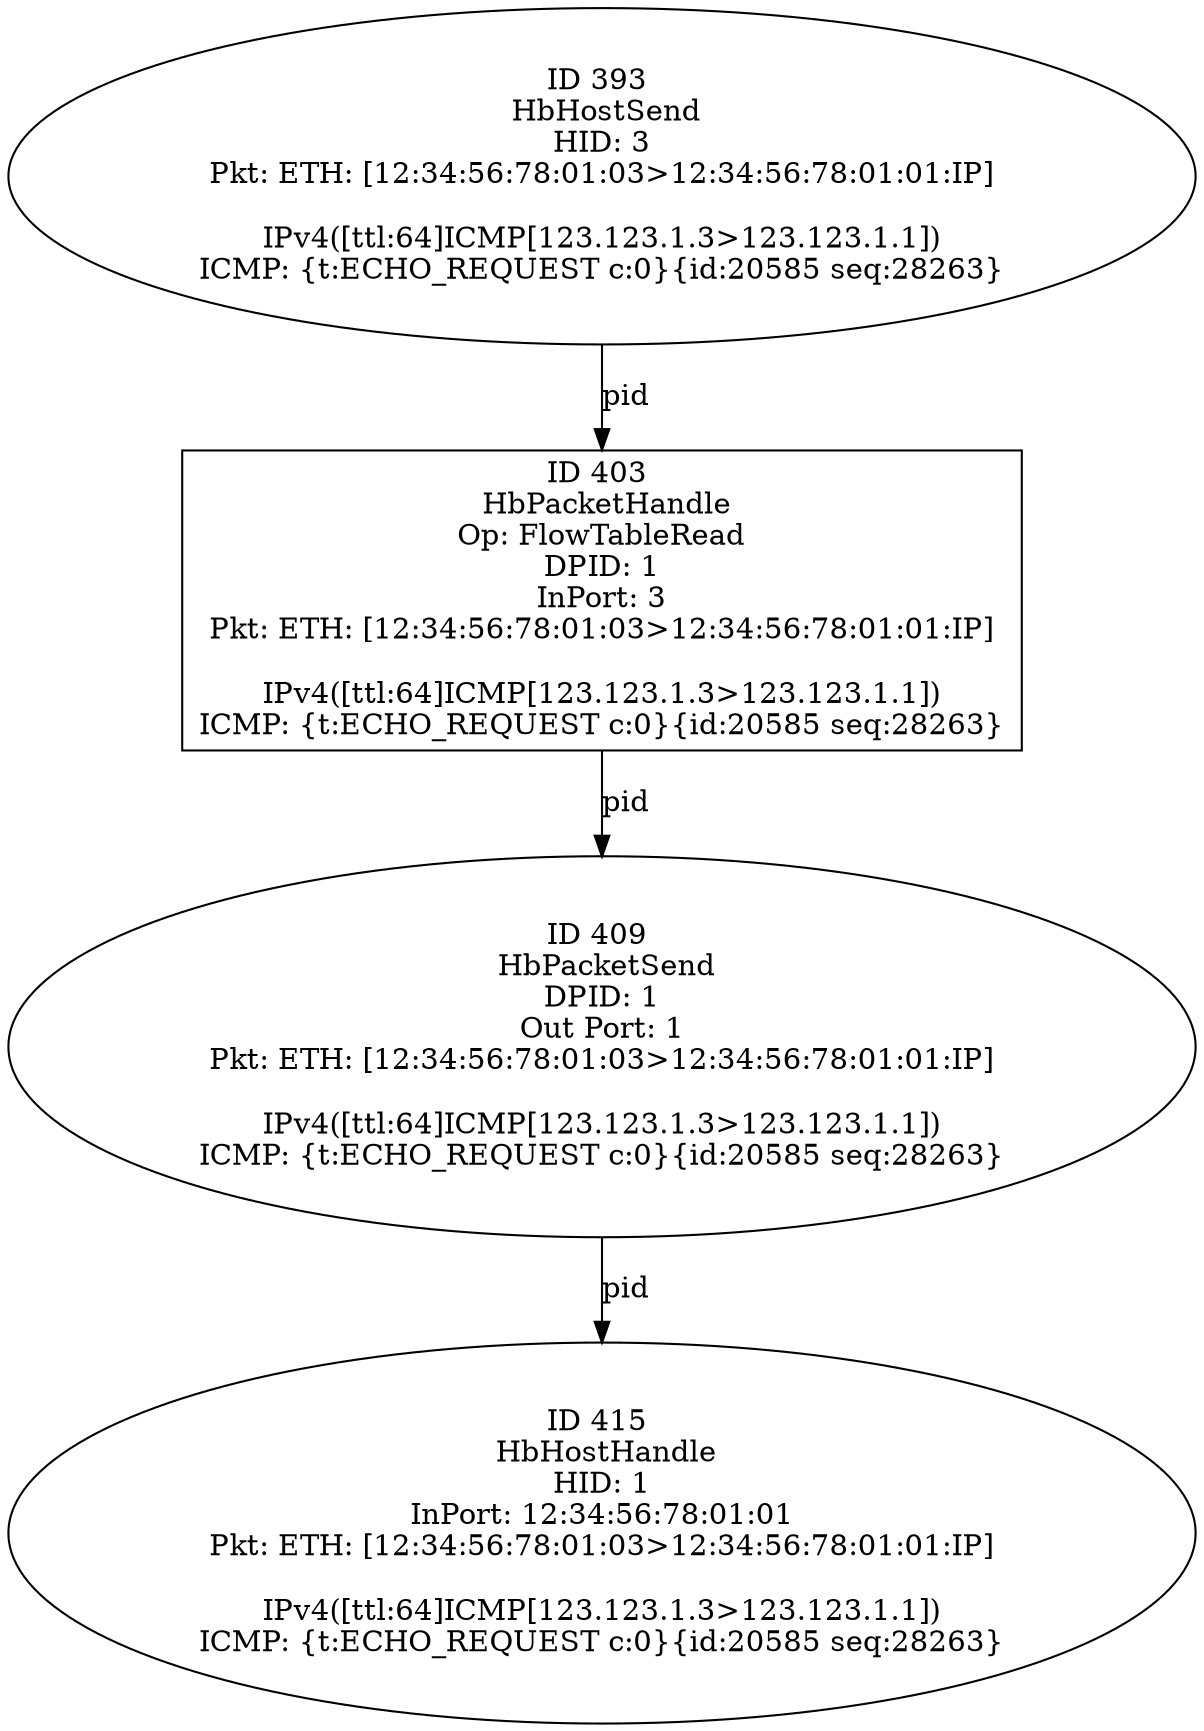 strict digraph G {
393 [shape=oval, event=<HbHostSend, eid: 393>, label="ID 393 
 HbHostSend
HID: 3
Pkt: ETH: [12:34:56:78:01:03>12:34:56:78:01:01:IP]

IPv4([ttl:64]ICMP[123.123.1.3>123.123.1.1])
ICMP: {t:ECHO_REQUEST c:0}{id:20585 seq:28263}"];
403 [shape=box, event=<HbPacketHandle, eid: 403>, label="ID 403 
 HbPacketHandle
Op: FlowTableRead
DPID: 1
InPort: 3
Pkt: ETH: [12:34:56:78:01:03>12:34:56:78:01:01:IP]

IPv4([ttl:64]ICMP[123.123.1.3>123.123.1.1])
ICMP: {t:ECHO_REQUEST c:0}{id:20585 seq:28263}"];
409 [shape=oval, event=<HbPacketSend, eid: 409>, label="ID 409 
 HbPacketSend
DPID: 1
Out Port: 1
Pkt: ETH: [12:34:56:78:01:03>12:34:56:78:01:01:IP]

IPv4([ttl:64]ICMP[123.123.1.3>123.123.1.1])
ICMP: {t:ECHO_REQUEST c:0}{id:20585 seq:28263}"];
415 [shape=oval, event=<HbHostHandle, eid: 415>, label="ID 415 
 HbHostHandle
HID: 1
InPort: 12:34:56:78:01:01
Pkt: ETH: [12:34:56:78:01:03>12:34:56:78:01:01:IP]

IPv4([ttl:64]ICMP[123.123.1.3>123.123.1.1])
ICMP: {t:ECHO_REQUEST c:0}{id:20585 seq:28263}"];
393 -> 403  [rel=pid, label=pid];
403 -> 409  [rel=pid, label=pid];
409 -> 415  [rel=pid, label=pid];
}
